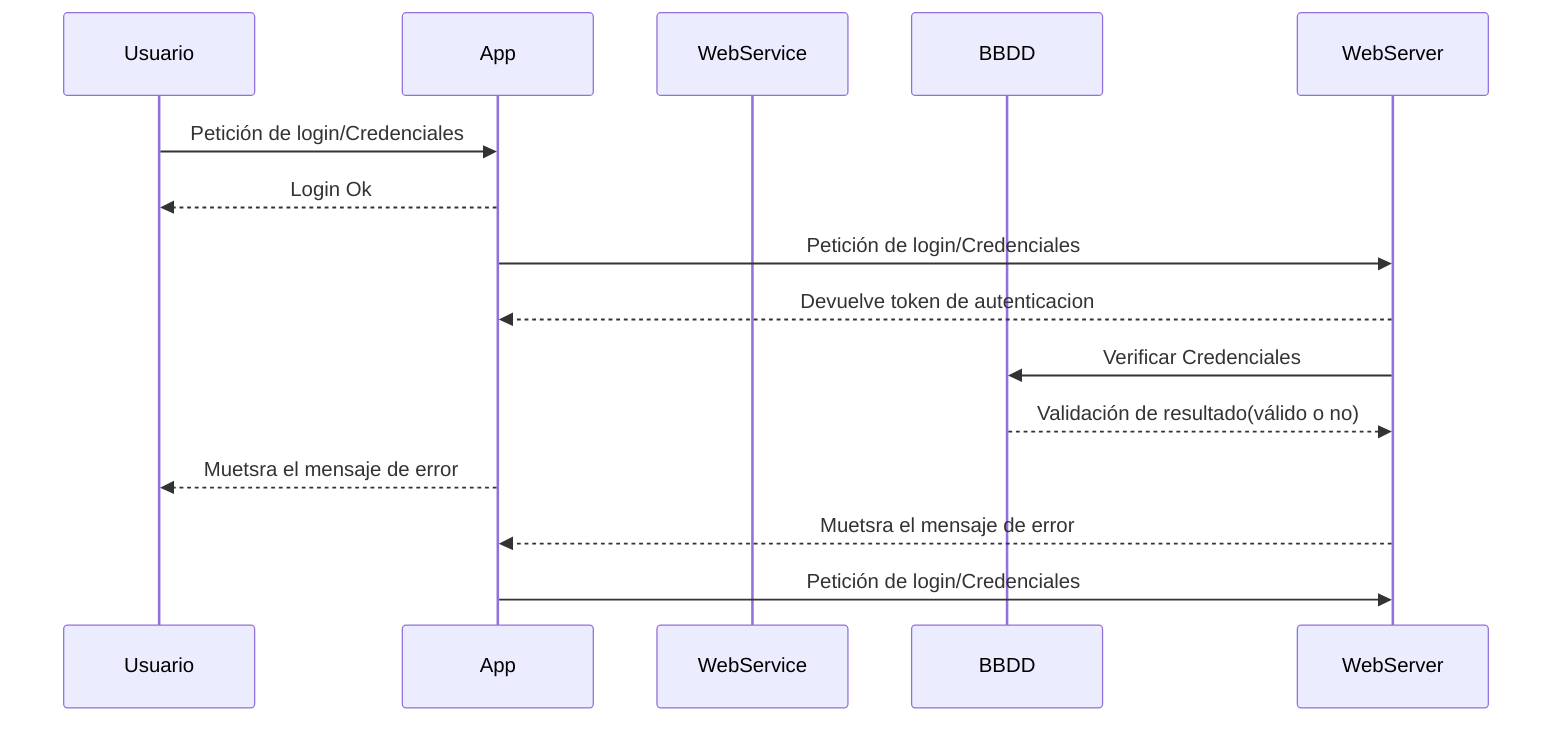 sequenceDiagram
    participant Usuario
    participant App
    participant WebService
    participant BBDD    

    Usuario->>App: Petición de login/Credenciales
    App-->>Usuario: Login Ok
    App->>WebServer: Petición de login/Credenciales
    WebServer-->>App: Devuelve token de autenticacion
    WebServer->>BBDD: Verificar Credenciales    
    BBDD-->>WebServer: Validación de resultado(válido o no)
    App-->>Usuario: Muetsra el mensaje de error
    WebServer-->>App: Muetsra el mensaje de error
    App->>WebServer: Petición de login/Credenciales